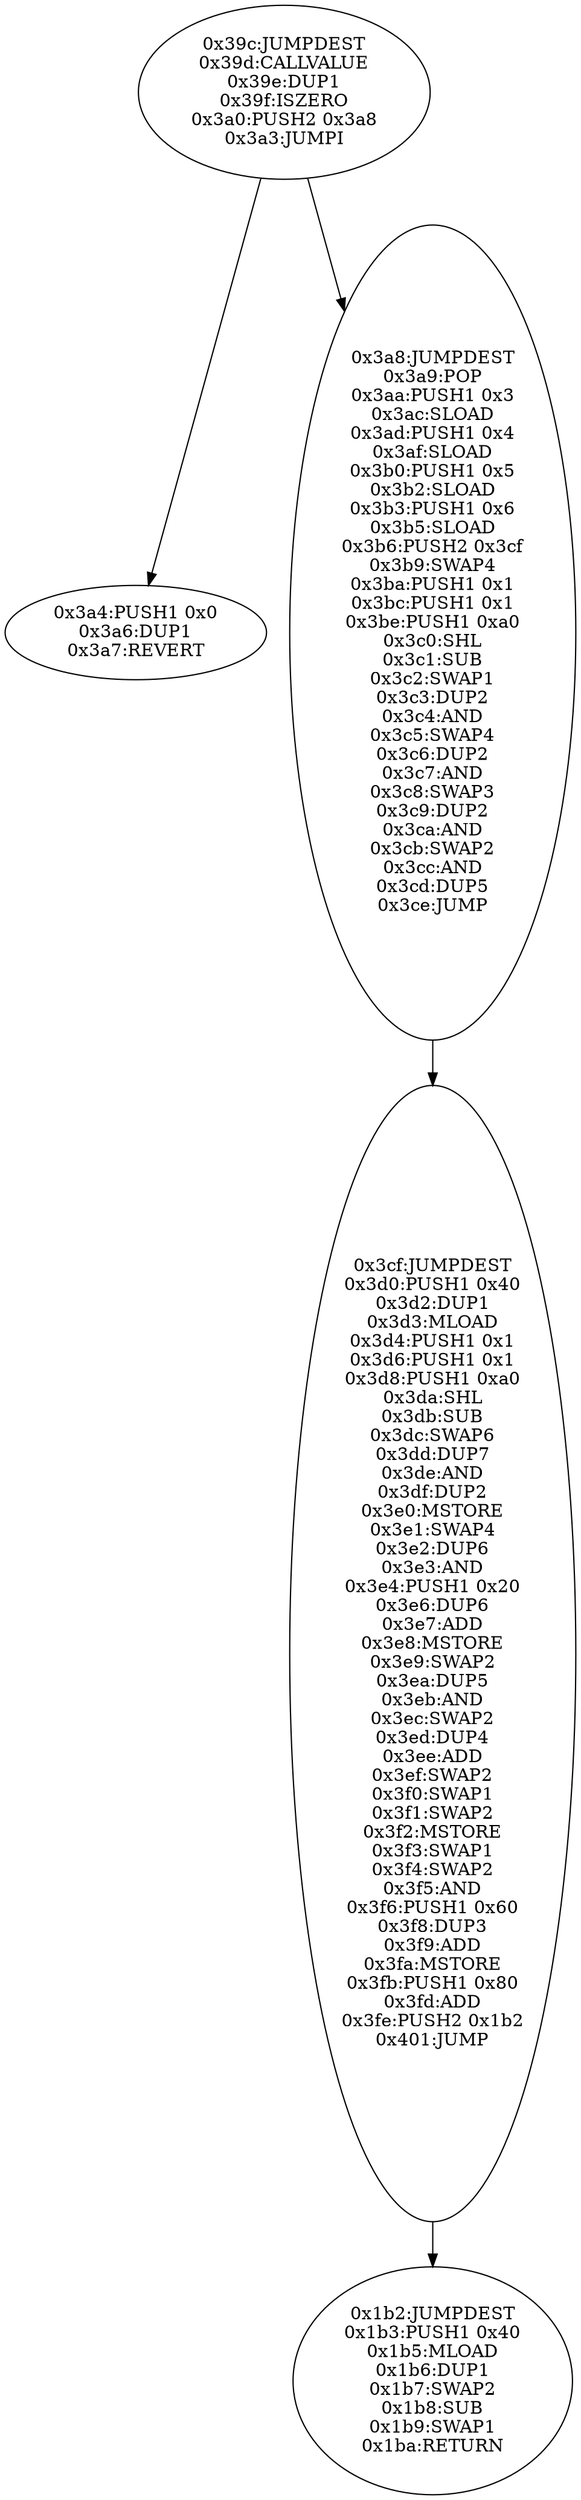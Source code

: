 digraph{
924[label="0x39c:JUMPDEST
0x39d:CALLVALUE
0x39e:DUP1
0x39f:ISZERO
0x3a0:PUSH2 0x3a8
0x3a3:JUMPI"]
924 -> 932
924 -> 936
932[label="0x3a4:PUSH1 0x0
0x3a6:DUP1
0x3a7:REVERT"]
936[label="0x3a8:JUMPDEST
0x3a9:POP
0x3aa:PUSH1 0x3
0x3ac:SLOAD
0x3ad:PUSH1 0x4
0x3af:SLOAD
0x3b0:PUSH1 0x5
0x3b2:SLOAD
0x3b3:PUSH1 0x6
0x3b5:SLOAD
0x3b6:PUSH2 0x3cf
0x3b9:SWAP4
0x3ba:PUSH1 0x1
0x3bc:PUSH1 0x1
0x3be:PUSH1 0xa0
0x3c0:SHL
0x3c1:SUB
0x3c2:SWAP1
0x3c3:DUP2
0x3c4:AND
0x3c5:SWAP4
0x3c6:DUP2
0x3c7:AND
0x3c8:SWAP3
0x3c9:DUP2
0x3ca:AND
0x3cb:SWAP2
0x3cc:AND
0x3cd:DUP5
0x3ce:JUMP"]
936 -> 975
975[label="0x3cf:JUMPDEST
0x3d0:PUSH1 0x40
0x3d2:DUP1
0x3d3:MLOAD
0x3d4:PUSH1 0x1
0x3d6:PUSH1 0x1
0x3d8:PUSH1 0xa0
0x3da:SHL
0x3db:SUB
0x3dc:SWAP6
0x3dd:DUP7
0x3de:AND
0x3df:DUP2
0x3e0:MSTORE
0x3e1:SWAP4
0x3e2:DUP6
0x3e3:AND
0x3e4:PUSH1 0x20
0x3e6:DUP6
0x3e7:ADD
0x3e8:MSTORE
0x3e9:SWAP2
0x3ea:DUP5
0x3eb:AND
0x3ec:SWAP2
0x3ed:DUP4
0x3ee:ADD
0x3ef:SWAP2
0x3f0:SWAP1
0x3f1:SWAP2
0x3f2:MSTORE
0x3f3:SWAP1
0x3f4:SWAP2
0x3f5:AND
0x3f6:PUSH1 0x60
0x3f8:DUP3
0x3f9:ADD
0x3fa:MSTORE
0x3fb:PUSH1 0x80
0x3fd:ADD
0x3fe:PUSH2 0x1b2
0x401:JUMP"]
975 -> 434
434[label="0x1b2:JUMPDEST
0x1b3:PUSH1 0x40
0x1b5:MLOAD
0x1b6:DUP1
0x1b7:SWAP2
0x1b8:SUB
0x1b9:SWAP1
0x1ba:RETURN"]

}